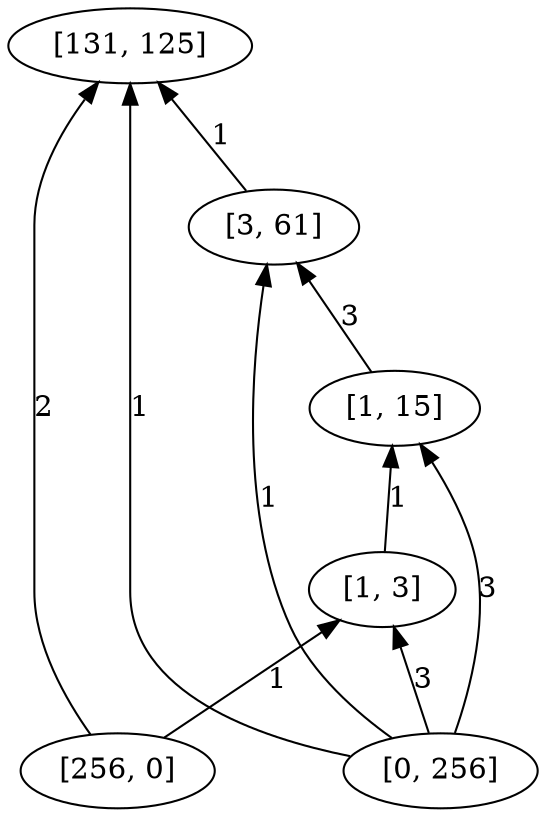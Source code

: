 digraph "DD" { 
rankdir = "BT" 
graph [ ordering = "out"];
5001 -> 1[label = "2"];
5001 -> 4[label = "1"];
5002 -> 1[label = "1"];
5002 -> 2[label = "1"];
5002 -> 3[label = "3"];
5002 -> 4[label = "3"];
2 -> 1[label = "1"];
3 -> 2[label = "3"];
4 -> 3[label = "1"];
5001 [label = "[256, 0]",  shape = oval]
5002 [label = "[0, 256]",  shape = oval]
1 [label = "[131, 125]",  shape = oval]
2 [label = "[3, 61]",  shape = oval]
3 [label = "[1, 15]",  shape = oval]
4 [label = "[1, 3]",  shape = oval]
}
